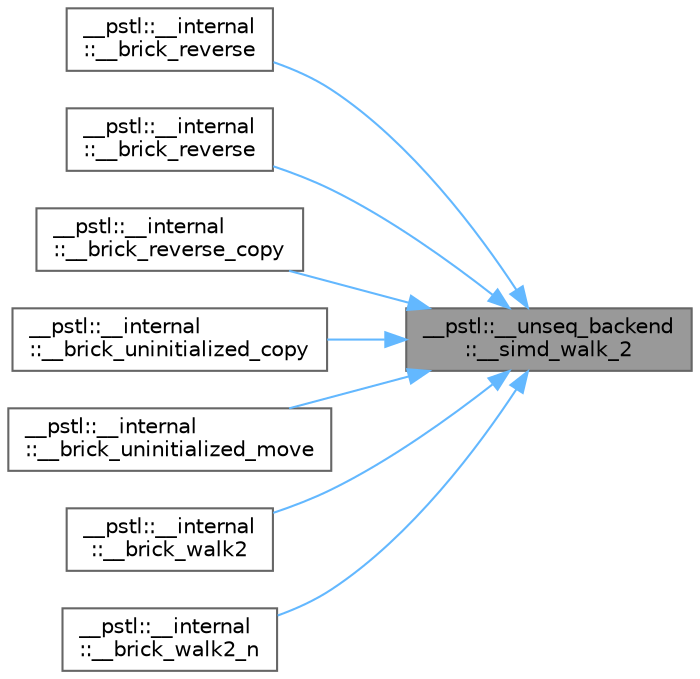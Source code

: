 digraph "__pstl::__unseq_backend::__simd_walk_2"
{
 // LATEX_PDF_SIZE
  bgcolor="transparent";
  edge [fontname=Helvetica,fontsize=10,labelfontname=Helvetica,labelfontsize=10];
  node [fontname=Helvetica,fontsize=10,shape=box,height=0.2,width=0.4];
  rankdir="RL";
  Node1 [id="Node000001",label="__pstl::__unseq_backend\l::__simd_walk_2",height=0.2,width=0.4,color="gray40", fillcolor="grey60", style="filled", fontcolor="black",tooltip=" "];
  Node1 -> Node2 [id="edge8_Node000001_Node000002",dir="back",color="steelblue1",style="solid",tooltip=" "];
  Node2 [id="Node000002",label="__pstl::__internal\l::__brick_reverse",height=0.2,width=0.4,color="grey40", fillcolor="white", style="filled",URL="$namespace____pstl_1_1____internal.html#a9d65cdb7fc2943b62938649b44ff97d1",tooltip=" "];
  Node1 -> Node3 [id="edge9_Node000001_Node000003",dir="back",color="steelblue1",style="solid",tooltip=" "];
  Node3 [id="Node000003",label="__pstl::__internal\l::__brick_reverse",height=0.2,width=0.4,color="grey40", fillcolor="white", style="filled",URL="$namespace____pstl_1_1____internal.html#a0b4d274f65f477174b1552a456f8d908",tooltip=" "];
  Node1 -> Node4 [id="edge10_Node000001_Node000004",dir="back",color="steelblue1",style="solid",tooltip=" "];
  Node4 [id="Node000004",label="__pstl::__internal\l::__brick_reverse_copy",height=0.2,width=0.4,color="grey40", fillcolor="white", style="filled",URL="$namespace____pstl_1_1____internal.html#a2d77b0bfe7a8ee8ad7fc9c37d2e09f9f",tooltip=" "];
  Node1 -> Node5 [id="edge11_Node000001_Node000005",dir="back",color="steelblue1",style="solid",tooltip=" "];
  Node5 [id="Node000005",label="__pstl::__internal\l::__brick_uninitialized_copy",height=0.2,width=0.4,color="grey40", fillcolor="white", style="filled",URL="$namespace____pstl_1_1____internal.html#a3876eab2404179bf5211468a07824055",tooltip=" "];
  Node1 -> Node6 [id="edge12_Node000001_Node000006",dir="back",color="steelblue1",style="solid",tooltip=" "];
  Node6 [id="Node000006",label="__pstl::__internal\l::__brick_uninitialized_move",height=0.2,width=0.4,color="grey40", fillcolor="white", style="filled",URL="$namespace____pstl_1_1____internal.html#a0b4087c7ee26c9cfbfb34bd9b9483015",tooltip=" "];
  Node1 -> Node7 [id="edge13_Node000001_Node000007",dir="back",color="steelblue1",style="solid",tooltip=" "];
  Node7 [id="Node000007",label="__pstl::__internal\l::__brick_walk2",height=0.2,width=0.4,color="grey40", fillcolor="white", style="filled",URL="$namespace____pstl_1_1____internal.html#aaceae6601e9503c253986f2db46fc3cf",tooltip=" "];
  Node1 -> Node8 [id="edge14_Node000001_Node000008",dir="back",color="steelblue1",style="solid",tooltip=" "];
  Node8 [id="Node000008",label="__pstl::__internal\l::__brick_walk2_n",height=0.2,width=0.4,color="grey40", fillcolor="white", style="filled",URL="$namespace____pstl_1_1____internal.html#aea52cfdce93a0d5017b0668ad7113ad3",tooltip=" "];
}
